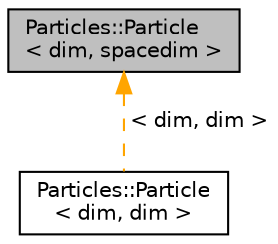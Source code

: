 digraph "Particles::Particle&lt; dim, spacedim &gt;"
{
 // LATEX_PDF_SIZE
  edge [fontname="Helvetica",fontsize="10",labelfontname="Helvetica",labelfontsize="10"];
  node [fontname="Helvetica",fontsize="10",shape=record];
  Node1 [label="Particles::Particle\l\< dim, spacedim \>",height=0.2,width=0.4,color="black", fillcolor="grey75", style="filled", fontcolor="black",tooltip=" "];
  Node1 -> Node2 [dir="back",color="orange",fontsize="10",style="dashed",label=" \< dim, dim \>" ,fontname="Helvetica"];
  Node2 [label="Particles::Particle\l\< dim, dim \>",height=0.2,width=0.4,color="black", fillcolor="white", style="filled",URL="$classParticles_1_1Particle.html",tooltip=" "];
}

